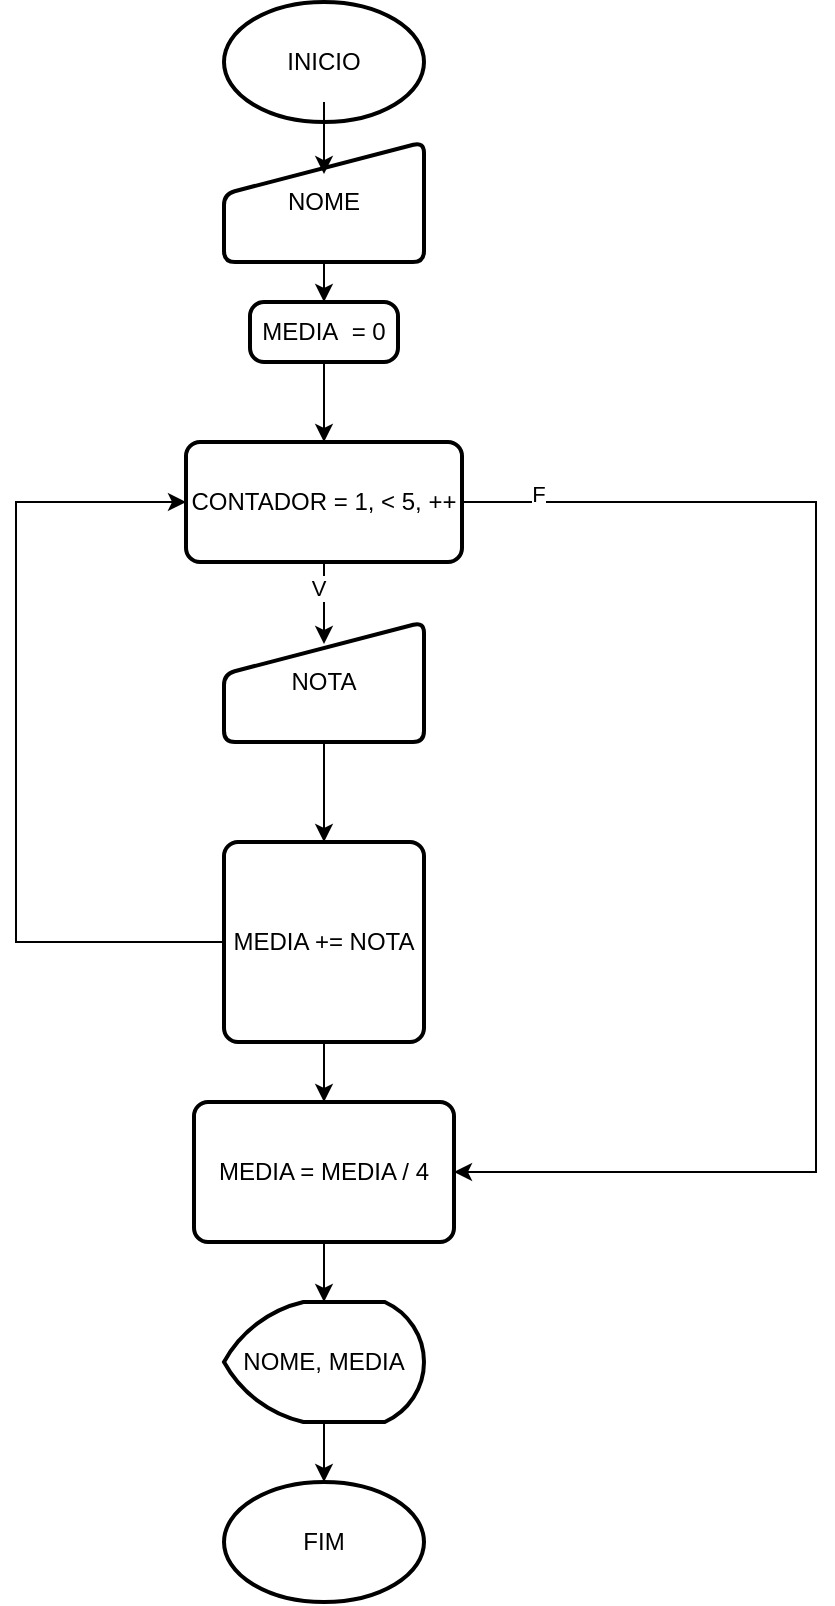 <mxfile version="25.0.3">
  <diagram name="Página-1" id="7h3uHsIGfd_Jv9sRfJaA">
    <mxGraphModel dx="1393" dy="763" grid="1" gridSize="10" guides="1" tooltips="1" connect="1" arrows="1" fold="1" page="1" pageScale="1" pageWidth="827" pageHeight="1169" math="0" shadow="0">
      <root>
        <mxCell id="0" />
        <mxCell id="1" parent="0" />
        <mxCell id="IJ--XTdLfd3tNNCEP6wB-1" value="INICIO" style="strokeWidth=2;html=1;shape=mxgraph.flowchart.start_1;whiteSpace=wrap;" vertex="1" parent="1">
          <mxGeometry x="364" y="10" width="100" height="60" as="geometry" />
        </mxCell>
        <mxCell id="IJ--XTdLfd3tNNCEP6wB-2" value="FIM" style="strokeWidth=2;html=1;shape=mxgraph.flowchart.start_1;whiteSpace=wrap;" vertex="1" parent="1">
          <mxGeometry x="364" y="750" width="100" height="60" as="geometry" />
        </mxCell>
        <mxCell id="IJ--XTdLfd3tNNCEP6wB-17" style="edgeStyle=orthogonalEdgeStyle;rounded=0;orthogonalLoop=1;jettySize=auto;html=1;entryX=0.5;entryY=0;entryDx=0;entryDy=0;" edge="1" parent="1" source="IJ--XTdLfd3tNNCEP6wB-3" target="IJ--XTdLfd3tNNCEP6wB-15">
          <mxGeometry relative="1" as="geometry" />
        </mxCell>
        <mxCell id="IJ--XTdLfd3tNNCEP6wB-3" value="NOME" style="html=1;strokeWidth=2;shape=manualInput;whiteSpace=wrap;rounded=1;size=26;arcSize=11;" vertex="1" parent="1">
          <mxGeometry x="364" y="80" width="100" height="60" as="geometry" />
        </mxCell>
        <mxCell id="IJ--XTdLfd3tNNCEP6wB-6" style="edgeStyle=orthogonalEdgeStyle;rounded=0;orthogonalLoop=1;jettySize=auto;html=1;entryX=0.5;entryY=0.267;entryDx=0;entryDy=0;entryPerimeter=0;" edge="1" parent="1" source="IJ--XTdLfd3tNNCEP6wB-1" target="IJ--XTdLfd3tNNCEP6wB-3">
          <mxGeometry relative="1" as="geometry" />
        </mxCell>
        <mxCell id="IJ--XTdLfd3tNNCEP6wB-27" style="edgeStyle=orthogonalEdgeStyle;rounded=0;orthogonalLoop=1;jettySize=auto;html=1;entryX=1;entryY=0.5;entryDx=0;entryDy=0;" edge="1" parent="1" source="IJ--XTdLfd3tNNCEP6wB-7" target="IJ--XTdLfd3tNNCEP6wB-23">
          <mxGeometry relative="1" as="geometry">
            <Array as="points">
              <mxPoint x="660" y="260" />
              <mxPoint x="660" y="595" />
            </Array>
          </mxGeometry>
        </mxCell>
        <mxCell id="IJ--XTdLfd3tNNCEP6wB-31" value="F" style="edgeLabel;html=1;align=center;verticalAlign=middle;resizable=0;points=[];" vertex="1" connectable="0" parent="IJ--XTdLfd3tNNCEP6wB-27">
          <mxGeometry x="-0.89" y="4" relative="1" as="geometry">
            <mxPoint as="offset" />
          </mxGeometry>
        </mxCell>
        <mxCell id="IJ--XTdLfd3tNNCEP6wB-7" value="CONTADOR = 1, &amp;lt; 5, ++" style="rounded=1;whiteSpace=wrap;html=1;absoluteArcSize=1;arcSize=14;strokeWidth=2;" vertex="1" parent="1">
          <mxGeometry x="345" y="230" width="138" height="60" as="geometry" />
        </mxCell>
        <mxCell id="IJ--XTdLfd3tNNCEP6wB-19" style="edgeStyle=orthogonalEdgeStyle;rounded=0;orthogonalLoop=1;jettySize=auto;html=1;entryX=0.5;entryY=0;entryDx=0;entryDy=0;" edge="1" parent="1" source="IJ--XTdLfd3tNNCEP6wB-11" target="IJ--XTdLfd3tNNCEP6wB-13">
          <mxGeometry relative="1" as="geometry" />
        </mxCell>
        <mxCell id="IJ--XTdLfd3tNNCEP6wB-11" value="NOTA" style="html=1;strokeWidth=2;shape=manualInput;whiteSpace=wrap;rounded=1;size=26;arcSize=11;" vertex="1" parent="1">
          <mxGeometry x="364" y="320" width="100" height="60" as="geometry" />
        </mxCell>
        <mxCell id="IJ--XTdLfd3tNNCEP6wB-12" style="edgeStyle=orthogonalEdgeStyle;rounded=0;orthogonalLoop=1;jettySize=auto;html=1;entryX=0.5;entryY=0.183;entryDx=0;entryDy=0;entryPerimeter=0;" edge="1" parent="1" source="IJ--XTdLfd3tNNCEP6wB-7" target="IJ--XTdLfd3tNNCEP6wB-11">
          <mxGeometry relative="1" as="geometry" />
        </mxCell>
        <mxCell id="IJ--XTdLfd3tNNCEP6wB-22" value="V" style="edgeLabel;html=1;align=center;verticalAlign=middle;resizable=0;points=[];" vertex="1" connectable="0" parent="IJ--XTdLfd3tNNCEP6wB-12">
          <mxGeometry x="0.082" y="-3" relative="1" as="geometry">
            <mxPoint as="offset" />
          </mxGeometry>
        </mxCell>
        <mxCell id="IJ--XTdLfd3tNNCEP6wB-20" style="edgeStyle=orthogonalEdgeStyle;rounded=0;orthogonalLoop=1;jettySize=auto;html=1;entryX=0;entryY=0.5;entryDx=0;entryDy=0;" edge="1" parent="1" source="IJ--XTdLfd3tNNCEP6wB-13" target="IJ--XTdLfd3tNNCEP6wB-7">
          <mxGeometry relative="1" as="geometry">
            <Array as="points">
              <mxPoint x="260" y="480" />
              <mxPoint x="260" y="260" />
            </Array>
          </mxGeometry>
        </mxCell>
        <mxCell id="IJ--XTdLfd3tNNCEP6wB-25" style="edgeStyle=orthogonalEdgeStyle;rounded=0;orthogonalLoop=1;jettySize=auto;html=1;entryX=0.5;entryY=0;entryDx=0;entryDy=0;" edge="1" parent="1" source="IJ--XTdLfd3tNNCEP6wB-13" target="IJ--XTdLfd3tNNCEP6wB-23">
          <mxGeometry relative="1" as="geometry" />
        </mxCell>
        <mxCell id="IJ--XTdLfd3tNNCEP6wB-13" value="MEDIA += NOTA" style="rounded=1;whiteSpace=wrap;html=1;absoluteArcSize=1;arcSize=14;strokeWidth=2;" vertex="1" parent="1">
          <mxGeometry x="364" y="430" width="100" height="100" as="geometry" />
        </mxCell>
        <mxCell id="IJ--XTdLfd3tNNCEP6wB-18" style="edgeStyle=orthogonalEdgeStyle;rounded=0;orthogonalLoop=1;jettySize=auto;html=1;entryX=0.5;entryY=0;entryDx=0;entryDy=0;" edge="1" parent="1" source="IJ--XTdLfd3tNNCEP6wB-15" target="IJ--XTdLfd3tNNCEP6wB-7">
          <mxGeometry relative="1" as="geometry" />
        </mxCell>
        <mxCell id="IJ--XTdLfd3tNNCEP6wB-15" value="MEDIA&amp;nbsp; = 0" style="rounded=1;whiteSpace=wrap;html=1;absoluteArcSize=1;arcSize=14;strokeWidth=2;" vertex="1" parent="1">
          <mxGeometry x="377" y="160" width="74" height="30" as="geometry" />
        </mxCell>
        <mxCell id="IJ--XTdLfd3tNNCEP6wB-23" value="MEDIA = MEDIA / 4" style="rounded=1;whiteSpace=wrap;html=1;absoluteArcSize=1;arcSize=14;strokeWidth=2;" vertex="1" parent="1">
          <mxGeometry x="349" y="560" width="130" height="70" as="geometry" />
        </mxCell>
        <mxCell id="IJ--XTdLfd3tNNCEP6wB-24" value="NOME, MEDIA" style="strokeWidth=2;html=1;shape=mxgraph.flowchart.display;whiteSpace=wrap;" vertex="1" parent="1">
          <mxGeometry x="364" y="660" width="100" height="60" as="geometry" />
        </mxCell>
        <mxCell id="IJ--XTdLfd3tNNCEP6wB-28" style="edgeStyle=orthogonalEdgeStyle;rounded=0;orthogonalLoop=1;jettySize=auto;html=1;entryX=0.5;entryY=0;entryDx=0;entryDy=0;entryPerimeter=0;" edge="1" parent="1" source="IJ--XTdLfd3tNNCEP6wB-23" target="IJ--XTdLfd3tNNCEP6wB-24">
          <mxGeometry relative="1" as="geometry" />
        </mxCell>
        <mxCell id="IJ--XTdLfd3tNNCEP6wB-29" style="edgeStyle=orthogonalEdgeStyle;rounded=0;orthogonalLoop=1;jettySize=auto;html=1;entryX=0.5;entryY=0;entryDx=0;entryDy=0;entryPerimeter=0;" edge="1" parent="1" source="IJ--XTdLfd3tNNCEP6wB-24" target="IJ--XTdLfd3tNNCEP6wB-2">
          <mxGeometry relative="1" as="geometry" />
        </mxCell>
      </root>
    </mxGraphModel>
  </diagram>
</mxfile>
